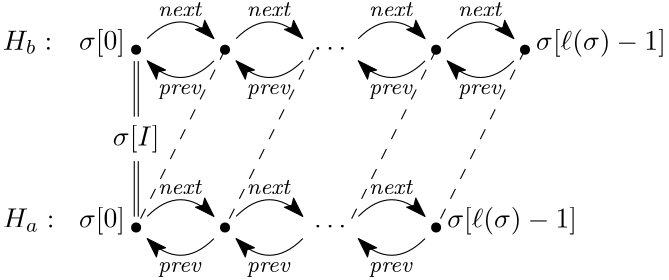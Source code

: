 <?xml version="1.0"?>
<!DOCTYPE ipe SYSTEM "ipe.dtd">
<ipe version="70212" creator="Ipe 7.2.12">
<info created="D:20200120132611" modified="D:20200123141910"/>
<ipestyle name="basic">
<symbol name="arrow/arc(spx)">
<path stroke="sym-stroke" fill="sym-stroke" pen="sym-pen">
0 0 m
-1 0.333 l
-1 -0.333 l
h
</path>
</symbol>
<symbol name="arrow/farc(spx)">
<path stroke="sym-stroke" fill="white" pen="sym-pen">
0 0 m
-1 0.333 l
-1 -0.333 l
h
</path>
</symbol>
<symbol name="arrow/ptarc(spx)">
<path stroke="sym-stroke" fill="sym-stroke" pen="sym-pen">
0 0 m
-1 0.333 l
-0.8 0 l
-1 -0.333 l
h
</path>
</symbol>
<symbol name="arrow/fptarc(spx)">
<path stroke="sym-stroke" fill="white" pen="sym-pen">
0 0 m
-1 0.333 l
-0.8 0 l
-1 -0.333 l
h
</path>
</symbol>
<symbol name="mark/circle(sx)" transformations="translations">
<path fill="sym-stroke">
0.6 0 0 0.6 0 0 e
0.4 0 0 0.4 0 0 e
</path>
</symbol>
<symbol name="mark/disk(sx)" transformations="translations">
<path fill="sym-stroke">
0.6 0 0 0.6 0 0 e
</path>
</symbol>
<symbol name="mark/fdisk(sfx)" transformations="translations">
<group>
<path fill="sym-fill">
0.5 0 0 0.5 0 0 e
</path>
<path fill="sym-stroke" fillrule="eofill">
0.6 0 0 0.6 0 0 e
0.4 0 0 0.4 0 0 e
</path>
</group>
</symbol>
<symbol name="mark/box(sx)" transformations="translations">
<path fill="sym-stroke" fillrule="eofill">
-0.6 -0.6 m
0.6 -0.6 l
0.6 0.6 l
-0.6 0.6 l
h
-0.4 -0.4 m
0.4 -0.4 l
0.4 0.4 l
-0.4 0.4 l
h
</path>
</symbol>
<symbol name="mark/square(sx)" transformations="translations">
<path fill="sym-stroke">
-0.6 -0.6 m
0.6 -0.6 l
0.6 0.6 l
-0.6 0.6 l
h
</path>
</symbol>
<symbol name="mark/fsquare(sfx)" transformations="translations">
<group>
<path fill="sym-fill">
-0.5 -0.5 m
0.5 -0.5 l
0.5 0.5 l
-0.5 0.5 l
h
</path>
<path fill="sym-stroke" fillrule="eofill">
-0.6 -0.6 m
0.6 -0.6 l
0.6 0.6 l
-0.6 0.6 l
h
-0.4 -0.4 m
0.4 -0.4 l
0.4 0.4 l
-0.4 0.4 l
h
</path>
</group>
</symbol>
<symbol name="mark/cross(sx)" transformations="translations">
<group>
<path fill="sym-stroke">
-0.43 -0.57 m
0.57 0.43 l
0.43 0.57 l
-0.57 -0.43 l
h
</path>
<path fill="sym-stroke">
-0.43 0.57 m
0.57 -0.43 l
0.43 -0.57 l
-0.57 0.43 l
h
</path>
</group>
</symbol>
<symbol name="arrow/fnormal(spx)">
<path stroke="sym-stroke" fill="white" pen="sym-pen">
0 0 m
-1 0.333 l
-1 -0.333 l
h
</path>
</symbol>
<symbol name="arrow/pointed(spx)">
<path stroke="sym-stroke" fill="sym-stroke" pen="sym-pen">
0 0 m
-1 0.333 l
-0.8 0 l
-1 -0.333 l
h
</path>
</symbol>
<symbol name="arrow/fpointed(spx)">
<path stroke="sym-stroke" fill="white" pen="sym-pen">
0 0 m
-1 0.333 l
-0.8 0 l
-1 -0.333 l
h
</path>
</symbol>
<symbol name="arrow/linear(spx)">
<path stroke="sym-stroke" pen="sym-pen">
-1 0.333 m
0 0 l
-1 -0.333 l
</path>
</symbol>
<symbol name="arrow/fdouble(spx)">
<path stroke="sym-stroke" fill="white" pen="sym-pen">
0 0 m
-1 0.333 l
-1 -0.333 l
h
-1 0 m
-2 0.333 l
-2 -0.333 l
h
</path>
</symbol>
<symbol name="arrow/double(spx)">
<path stroke="sym-stroke" fill="sym-stroke" pen="sym-pen">
0 0 m
-1 0.333 l
-1 -0.333 l
h
-1 0 m
-2 0.333 l
-2 -0.333 l
h
</path>
</symbol>
<pen name="heavier" value="0.8"/>
<pen name="fat" value="1.2"/>
<pen name="ultrafat" value="2"/>
<symbolsize name="large" value="5"/>
<symbolsize name="small" value="2"/>
<symbolsize name="tiny" value="1.1"/>
<arrowsize name="large" value="10"/>
<arrowsize name="small" value="5"/>
<arrowsize name="tiny" value="3"/>
<color name="red" value="1 0 0"/>
<color name="green" value="0 1 0"/>
<color name="blue" value="0 0 1"/>
<color name="yellow" value="1 1 0"/>
<color name="orange" value="1 0.647 0"/>
<color name="gold" value="1 0.843 0"/>
<color name="purple" value="0.627 0.125 0.941"/>
<color name="gray" value="0.745"/>
<color name="brown" value="0.647 0.165 0.165"/>
<color name="navy" value="0 0 0.502"/>
<color name="pink" value="1 0.753 0.796"/>
<color name="seagreen" value="0.18 0.545 0.341"/>
<color name="turquoise" value="0.251 0.878 0.816"/>
<color name="violet" value="0.933 0.51 0.933"/>
<color name="darkblue" value="0 0 0.545"/>
<color name="darkcyan" value="0 0.545 0.545"/>
<color name="darkgray" value="0.663"/>
<color name="darkgreen" value="0 0.392 0"/>
<color name="darkmagenta" value="0.545 0 0.545"/>
<color name="darkorange" value="1 0.549 0"/>
<color name="darkred" value="0.545 0 0"/>
<color name="lightblue" value="0.678 0.847 0.902"/>
<color name="lightcyan" value="0.878 1 1"/>
<color name="lightgray" value="0.827"/>
<color name="lightgreen" value="0.565 0.933 0.565"/>
<color name="lightyellow" value="1 1 0.878"/>
<dashstyle name="dashed" value="[4] 0"/>
<dashstyle name="dotted" value="[1 3] 0"/>
<dashstyle name="dash dotted" value="[4 2 1 2] 0"/>
<dashstyle name="dash dot dotted" value="[4 2 1 2 1 2] 0"/>
<textsize name="large" value="\large"/>
<textsize name="Large" value="\Large"/>
<textsize name="LARGE" value="\LARGE"/>
<textsize name="huge" value="\huge"/>
<textsize name="Huge" value="\Huge"/>
<textsize name="small" value="\small"/>
<textsize name="footnote" value="\footnotesize"/>
<textsize name="tiny" value="\tiny"/>
<textstyle name="center" begin="\begin{center}" end="\end{center}"/>
<textstyle name="itemize" begin="\begin{itemize}" end="\end{itemize}"/>
<textstyle name="item" begin="\begin{itemize}\item{}" end="\end{itemize}"/>
<gridsize name="4 pts" value="4"/>
<gridsize name="8 pts (~3 mm)" value="8"/>
<gridsize name="16 pts (~6 mm)" value="16"/>
<gridsize name="32 pts (~12 mm)" value="32"/>
<gridsize name="10 pts (~3.5 mm)" value="10"/>
<gridsize name="20 pts (~7 mm)" value="20"/>
<gridsize name="14 pts (~5 mm)" value="14"/>
<gridsize name="28 pts (~10 mm)" value="28"/>
<gridsize name="56 pts (~20 mm)" value="56"/>
<anglesize name="90 deg" value="90"/>
<anglesize name="60 deg" value="60"/>
<anglesize name="45 deg" value="45"/>
<anglesize name="30 deg" value="30"/>
<anglesize name="22.5 deg" value="22.5"/>
<opacity name="10%" value="0.1"/>
<opacity name="30%" value="0.3"/>
<opacity name="50%" value="0.5"/>
<opacity name="75%" value="0.75"/>
<tiling name="falling" angle="-60" step="4" width="1"/>
<tiling name="rising" angle="30" step="4" width="1"/>
</ipestyle>
<page>
<layer name="alpha"/>
<view layers="alpha" active="alpha"/>
<text layer="alpha" transformations="translations" pos="128 768" stroke="black" type="label" width="17.818" height="6.812" depth="1.49" valign="baseline" style="math">H_b:</text>
<text matrix="1 0 0 1 0 -64" transformations="translations" pos="128 768" stroke="black" type="label" width="18.636" height="6.812" depth="1.49" valign="baseline" style="math">H_a:</text>
<use name="mark/disk(sx)" pos="176 768" size="normal" stroke="black"/>
<use name="mark/disk(sx)" pos="208 768" size="normal" stroke="black"/>
<use matrix="1 0 0 1 -20 -64" name="mark/disk(sx)" pos="304 768" size="normal" stroke="black"/>
<path stroke="black" arrow="ptarc/normal">
180 772 m
192 784
204 772 c
</path>
<path stroke="black" arrow="ptarc/normal">
204 764 m
192 752
180 764 c
</path>
<path stroke="black" arrow="ptarc/normal">
212 772 m
224 784
236 772 c
</path>
<path stroke="black" arrow="ptarc/normal">
236 764 m
224 752
212 764 c
</path>
<path matrix="1 0 0 1 -20 0" stroke="black" arrow="ptarc/normal">
276 772 m
288 784
300 772 c
</path>
<path matrix="1 0 0 1 -20 0" stroke="black" arrow="ptarc/normal">
300 764 m
288 752
276 764 c
</path>
<text transformations="translations" pos="240 768" stroke="black" type="label" width="11.623" height="1.052" depth="0" valign="baseline" style="math">\ldots</text>
<text matrix="1 0 0 1 4 -4" transformations="translations" pos="188 784" stroke="black" type="label" width="16.279" height="4.902" depth="0" halign="center" valign="baseline" size="footnote" style="math">\mathit{next}</text>
<text matrix="1 0 0 1 4 -32" transformations="translations" pos="188 784" stroke="black" type="label" width="16.271" height="3.431" depth="1.55" halign="center" valign="baseline" size="footnote" style="math">\mathit{prev}</text>
<text matrix="1 0 0 1 36 -4" transformations="translations" pos="188 784" stroke="black" type="label" width="16.279" height="4.902" depth="0" halign="center" valign="baseline" size="footnote" style="math">\mathit{next}</text>
<text matrix="1 0 0 1 80 -4" transformations="translations" pos="188 784" stroke="black" type="label" width="16.279" height="4.902" depth="0" halign="center" valign="baseline" size="footnote" style="math">\mathit{next}</text>
<text matrix="1 0 0 1 36 -32" transformations="translations" pos="188 784" stroke="black" type="label" width="16.271" height="3.431" depth="1.55" halign="center" valign="baseline" size="footnote" style="math">\mathit{prev}</text>
<text matrix="1 0 0 1 80 -32" transformations="translations" pos="188 784" stroke="black" type="label" width="16.271" height="3.431" depth="1.55" halign="center" valign="baseline" size="footnote" style="math">\mathit{prev}</text>
<use matrix="1 0 0 1 0 -64" name="mark/disk(sx)" pos="176 768" size="normal" stroke="black"/>
<use matrix="1 0 0 1 0 -64" name="mark/disk(sx)" pos="208 768" size="normal" stroke="black"/>
<path matrix="1 0 0 1 0 -64" stroke="black" arrow="ptarc/normal">
180 772 m
192 784
204 772 c
</path>
<path matrix="1 0 0 1 0 -64" stroke="black" arrow="ptarc/normal">
204 764 m
192 752
180 764 c
</path>
<path matrix="1 0 0 1 0 -64" stroke="black" arrow="ptarc/normal">
212 772 m
224 784
236 772 c
</path>
<path matrix="1 0 0 1 0 -64" stroke="black" arrow="ptarc/normal">
236 764 m
224 752
212 764 c
</path>
<path matrix="1 0 0 1 -20 -64" stroke="black" arrow="ptarc/normal">
276 772 m
288 784
300 772 c
</path>
<path matrix="1 0 0 1 -20 -64" stroke="black" arrow="ptarc/normal">
300 764 m
288 752
276 764 c
</path>
<text matrix="1 0 0 1 0 -64" transformations="translations" pos="240 768" stroke="black" type="label" width="11.623" height="1.052" depth="0" valign="baseline" style="math">\ldots</text>
<text matrix="1 0 0 1 4 -68" transformations="translations" pos="188 784" stroke="black" type="label" width="16.279" height="4.902" depth="0" halign="center" valign="baseline" size="footnote" style="math">\mathit{next}</text>
<text matrix="1 0 0 1 4 -96" transformations="translations" pos="188 784" stroke="black" type="label" width="16.271" height="3.431" depth="1.55" halign="center" valign="baseline" size="footnote" style="math">\mathit{prev}</text>
<text matrix="1 0 0 1 36 -68" transformations="translations" pos="188 784" stroke="black" type="label" width="16.279" height="4.902" depth="0" halign="center" valign="baseline" size="footnote" style="math">\mathit{next}</text>
<text matrix="1 0 0 1 80 -68" transformations="translations" pos="188 784" stroke="black" type="label" width="16.279" height="4.902" depth="0" halign="center" valign="baseline" size="footnote" style="math">\mathit{next}</text>
<text matrix="1 0 0 1 36 -96" transformations="translations" pos="188 784" stroke="black" type="label" width="16.271" height="3.431" depth="1.55" halign="center" valign="baseline" size="footnote" style="math">\mathit{prev}</text>
<text matrix="1 0 0 1 80 -96" transformations="translations" pos="188 784" stroke="black" type="label" width="16.271" height="3.431" depth="1.55" halign="center" valign="baseline" size="footnote" style="math">\mathit{prev}</text>
<path stroke="black" dash="dashed">
208 768 m
176 704 l
</path>
<path stroke="black" dash="dashed">
240 768 m
208 704 l
</path>
<path stroke="black" dash="dashed">
316 768 m
284 704 l
</path>
<text matrix="1 0 0 1 0 -48" transformations="translations" pos="172 816" stroke="black" type="label" width="16.566" height="7.473" depth="2.49" halign="right" valign="baseline" style="math">\sigma[0]</text>
<text matrix="1 0 0 1 116 -112" transformations="translations" pos="172 816" stroke="black" type="label" width="46.693" height="7.473" depth="2.49" valign="baseline" style="math">\sigma[\ell(\sigma)-1]</text>
<text matrix="1 0 0 1 0 -112" transformations="translations" pos="172 816" stroke="black" type="label" width="16.566" height="7.473" depth="2.49" halign="right" valign="baseline" style="math">\sigma[0]</text>
<use matrix="1 0 0 1 -20 0" name="mark/disk(sx)" pos="304 768" size="normal" stroke="black"/>
<use matrix="1 0 0 1 12 0" name="mark/disk(sx)" pos="304 768" size="normal" stroke="black"/>
<path matrix="1 0 0 1 12 0" stroke="black" arrow="ptarc/normal">
276 772 m
288 784
300 772 c
</path>
<path matrix="1 0 0 1 12 0" stroke="black" arrow="ptarc/normal">
300 764 m
288 752
276 764 c
</path>
<text matrix="1 0 0 1 112 -4" transformations="translations" pos="188 784" stroke="black" type="label" width="16.279" height="4.902" depth="0" halign="center" valign="baseline" size="footnote" style="math">\mathit{next}</text>
<text matrix="1 0 0 1 112 -32" transformations="translations" pos="188 784" stroke="black" type="label" width="16.271" height="3.431" depth="1.55" halign="center" valign="baseline" size="footnote" style="math">\mathit{prev}</text>
<text matrix="1 0 0 1 148 -48" transformations="translations" pos="172 816" stroke="black" type="label" width="46.693" height="7.473" depth="2.49" valign="baseline" style="math">\sigma[\ell(\sigma)-1]</text>
<path matrix="1 0 0 1 -32 0" stroke="black" dash="dashed">
316 768 m
284 704 l
</path>
<text matrix="1 0 0 1 4 -80" transformations="translations" pos="172 816" stroke="black" type="label" width="16.746" height="7.473" depth="2.49" halign="center" valign="center" style="math">\sigma[I]</text>
<path matrix="1 0 0 1 -0.664 -0.0948619" stroke="black">
176 744 m
176 764 l
</path>
<path matrix="1 0 0 1 0.775 -0.0948619" stroke="black">
176 744 m
176 764 l
</path>
<path matrix="1 0 0 1 -0.664 -36.0949" stroke="black">
176 744 m
176 764 l
</path>
<path matrix="1 0 0 1 0.775 -36.0949" stroke="black">
176 744 m
176 764 l
</path>
</page>
</ipe>
